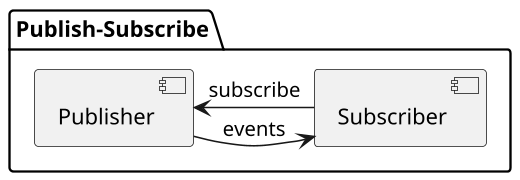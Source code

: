 @startuml

skinparam monochrome true
skinparam defaultFontName Droid Sans
skinparam dpi 150
skinparam componentStyle uml2

package "Publish-Subscribe" {
    component Subscriber
    component Publisher
    Subscriber -> Publisher: subscribe
    Publisher -> Subscriber: events
}

@enduml

